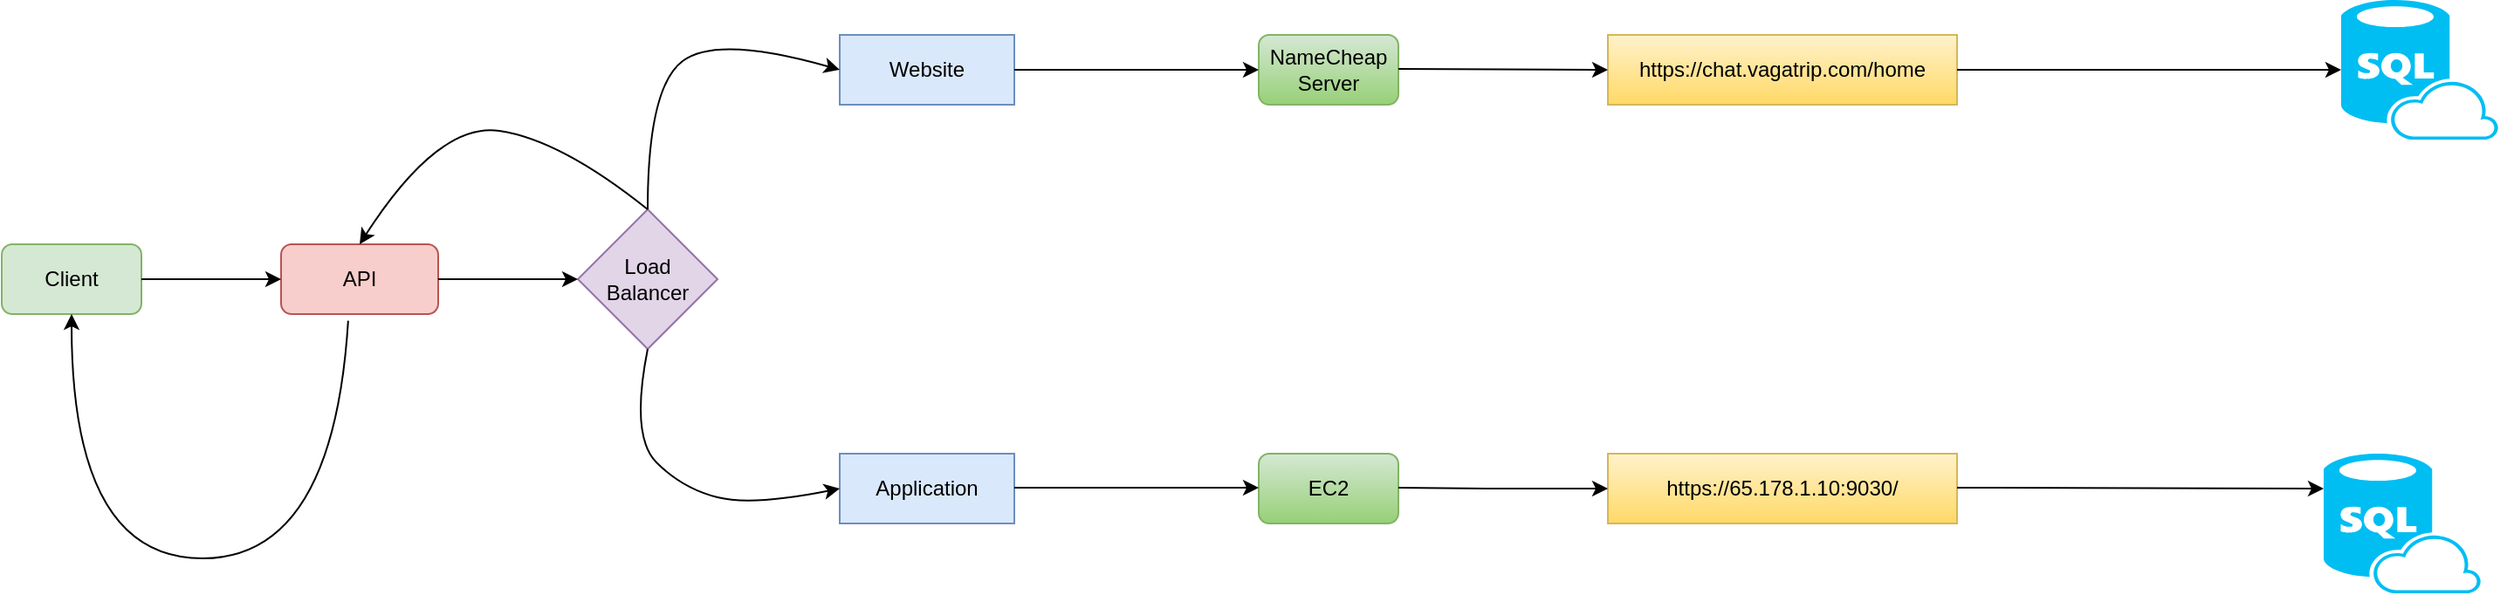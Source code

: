 <mxfile version="21.1.2" type="device">
  <diagram name="Page-1" id="uQ_UX7GouBzgdu0fgo3F">
    <mxGraphModel dx="1036" dy="606" grid="1" gridSize="10" guides="1" tooltips="1" connect="1" arrows="1" fold="1" page="1" pageScale="1" pageWidth="850" pageHeight="1100" math="0" shadow="0">
      <root>
        <mxCell id="0" />
        <mxCell id="1" parent="0" />
        <mxCell id="rxn0a0yRs-FgoUmNWM1f-1" value="Client" style="rounded=1;whiteSpace=wrap;html=1;fillColor=#d5e8d4;strokeColor=#82b366;" vertex="1" parent="1">
          <mxGeometry x="40" y="280" width="80" height="40" as="geometry" />
        </mxCell>
        <mxCell id="rxn0a0yRs-FgoUmNWM1f-2" value="API" style="rounded=1;whiteSpace=wrap;html=1;fillColor=#f8cecc;strokeColor=#b85450;" vertex="1" parent="1">
          <mxGeometry x="200" y="280" width="90" height="40" as="geometry" />
        </mxCell>
        <mxCell id="rxn0a0yRs-FgoUmNWM1f-4" value="Load&lt;br&gt;Balancer" style="rhombus;whiteSpace=wrap;html=1;fillColor=#e1d5e7;strokeColor=#9673a6;" vertex="1" parent="1">
          <mxGeometry x="370" y="260" width="80" height="80" as="geometry" />
        </mxCell>
        <mxCell id="rxn0a0yRs-FgoUmNWM1f-5" value="Website" style="rounded=0;whiteSpace=wrap;html=1;fillColor=#dae8fc;strokeColor=#6c8ebf;" vertex="1" parent="1">
          <mxGeometry x="520" y="160" width="100" height="40" as="geometry" />
        </mxCell>
        <mxCell id="rxn0a0yRs-FgoUmNWM1f-6" value="Application" style="rounded=0;whiteSpace=wrap;html=1;fillColor=#dae8fc;strokeColor=#6c8ebf;" vertex="1" parent="1">
          <mxGeometry x="520" y="400" width="100" height="40" as="geometry" />
        </mxCell>
        <mxCell id="rxn0a0yRs-FgoUmNWM1f-7" value="EC2" style="rounded=1;whiteSpace=wrap;html=1;fillColor=#d5e8d4;strokeColor=#82b366;gradientColor=#97d077;" vertex="1" parent="1">
          <mxGeometry x="760" y="400" width="80" height="40" as="geometry" />
        </mxCell>
        <mxCell id="rxn0a0yRs-FgoUmNWM1f-8" value="NameCheap&lt;br&gt;Server" style="rounded=1;whiteSpace=wrap;html=1;fillColor=#d5e8d4;strokeColor=#82b366;gradientColor=#97d077;" vertex="1" parent="1">
          <mxGeometry x="760" y="160" width="80" height="40" as="geometry" />
        </mxCell>
        <mxCell id="rxn0a0yRs-FgoUmNWM1f-9" value="https://chat.vagatrip.com/home" style="rounded=0;whiteSpace=wrap;html=1;fillColor=#fff2cc;gradientColor=#ffd966;strokeColor=#d6b656;" vertex="1" parent="1">
          <mxGeometry x="960" y="160" width="200" height="40" as="geometry" />
        </mxCell>
        <mxCell id="rxn0a0yRs-FgoUmNWM1f-10" value="https://65.178.1.10:9030/" style="rounded=0;whiteSpace=wrap;html=1;fillColor=#fff2cc;gradientColor=#ffd966;strokeColor=#d6b656;" vertex="1" parent="1">
          <mxGeometry x="960" y="400" width="200" height="40" as="geometry" />
        </mxCell>
        <mxCell id="rxn0a0yRs-FgoUmNWM1f-15" value="" style="verticalLabelPosition=bottom;html=1;verticalAlign=top;align=center;strokeColor=none;fillColor=#00BEF2;shape=mxgraph.azure.sql_database_sql_azure;" vertex="1" parent="1">
          <mxGeometry x="1370" y="400" width="90" height="80" as="geometry" />
        </mxCell>
        <mxCell id="rxn0a0yRs-FgoUmNWM1f-16" value="" style="verticalLabelPosition=bottom;html=1;verticalAlign=top;align=center;strokeColor=none;fillColor=#00BEF2;shape=mxgraph.azure.sql_database_sql_azure;" vertex="1" parent="1">
          <mxGeometry x="1380" y="140" width="90" height="80" as="geometry" />
        </mxCell>
        <mxCell id="rxn0a0yRs-FgoUmNWM1f-17" value="" style="endArrow=classic;html=1;rounded=0;exitX=1;exitY=0.5;exitDx=0;exitDy=0;" edge="1" parent="1" source="rxn0a0yRs-FgoUmNWM1f-1">
          <mxGeometry width="50" height="50" relative="1" as="geometry">
            <mxPoint x="480" y="330" as="sourcePoint" />
            <mxPoint x="200" y="300" as="targetPoint" />
          </mxGeometry>
        </mxCell>
        <mxCell id="rxn0a0yRs-FgoUmNWM1f-18" value="" style="endArrow=classic;html=1;rounded=0;exitX=1;exitY=0.5;exitDx=0;exitDy=0;" edge="1" parent="1" source="rxn0a0yRs-FgoUmNWM1f-2" target="rxn0a0yRs-FgoUmNWM1f-4">
          <mxGeometry width="50" height="50" relative="1" as="geometry">
            <mxPoint x="480" y="330" as="sourcePoint" />
            <mxPoint x="530" y="280" as="targetPoint" />
          </mxGeometry>
        </mxCell>
        <mxCell id="rxn0a0yRs-FgoUmNWM1f-19" value="" style="curved=1;endArrow=classic;html=1;rounded=0;exitX=0.427;exitY=1.095;exitDx=0;exitDy=0;exitPerimeter=0;entryX=0.5;entryY=1;entryDx=0;entryDy=0;" edge="1" parent="1" source="rxn0a0yRs-FgoUmNWM1f-2" target="rxn0a0yRs-FgoUmNWM1f-1">
          <mxGeometry width="50" height="50" relative="1" as="geometry">
            <mxPoint x="480" y="330" as="sourcePoint" />
            <mxPoint x="530" y="280" as="targetPoint" />
            <Array as="points">
              <mxPoint x="230" y="460" />
              <mxPoint x="80" y="460" />
            </Array>
          </mxGeometry>
        </mxCell>
        <mxCell id="rxn0a0yRs-FgoUmNWM1f-20" value="" style="curved=1;endArrow=classic;html=1;rounded=0;exitX=0.5;exitY=1;exitDx=0;exitDy=0;entryX=0;entryY=0.5;entryDx=0;entryDy=0;" edge="1" parent="1" source="rxn0a0yRs-FgoUmNWM1f-4" target="rxn0a0yRs-FgoUmNWM1f-6">
          <mxGeometry width="50" height="50" relative="1" as="geometry">
            <mxPoint x="480" y="330" as="sourcePoint" />
            <mxPoint x="530" y="280" as="targetPoint" />
            <Array as="points">
              <mxPoint x="400" y="390" />
              <mxPoint x="430" y="420" />
              <mxPoint x="470" y="430" />
            </Array>
          </mxGeometry>
        </mxCell>
        <mxCell id="rxn0a0yRs-FgoUmNWM1f-21" value="" style="curved=1;endArrow=classic;html=1;rounded=0;exitX=0.5;exitY=0;exitDx=0;exitDy=0;entryX=0;entryY=0.5;entryDx=0;entryDy=0;" edge="1" parent="1" source="rxn0a0yRs-FgoUmNWM1f-4" target="rxn0a0yRs-FgoUmNWM1f-5">
          <mxGeometry width="50" height="50" relative="1" as="geometry">
            <mxPoint x="480" y="330" as="sourcePoint" />
            <mxPoint x="530" y="280" as="targetPoint" />
            <Array as="points">
              <mxPoint x="410" y="190" />
              <mxPoint x="450" y="160" />
            </Array>
          </mxGeometry>
        </mxCell>
        <mxCell id="rxn0a0yRs-FgoUmNWM1f-22" value="" style="curved=1;endArrow=classic;html=1;rounded=0;exitX=0.5;exitY=0;exitDx=0;exitDy=0;entryX=0.5;entryY=0;entryDx=0;entryDy=0;" edge="1" parent="1" source="rxn0a0yRs-FgoUmNWM1f-4" target="rxn0a0yRs-FgoUmNWM1f-2">
          <mxGeometry width="50" height="50" relative="1" as="geometry">
            <mxPoint x="480" y="330" as="sourcePoint" />
            <mxPoint x="530" y="280" as="targetPoint" />
            <Array as="points">
              <mxPoint x="360" y="220" />
              <mxPoint x="290" y="210" />
            </Array>
          </mxGeometry>
        </mxCell>
        <mxCell id="rxn0a0yRs-FgoUmNWM1f-23" value="" style="endArrow=classic;html=1;rounded=0;entryX=0;entryY=0.5;entryDx=0;entryDy=0;exitX=1;exitY=0.5;exitDx=0;exitDy=0;" edge="1" parent="1" source="rxn0a0yRs-FgoUmNWM1f-5" target="rxn0a0yRs-FgoUmNWM1f-8">
          <mxGeometry width="50" height="50" relative="1" as="geometry">
            <mxPoint x="480" y="330" as="sourcePoint" />
            <mxPoint x="530" y="280" as="targetPoint" />
          </mxGeometry>
        </mxCell>
        <mxCell id="rxn0a0yRs-FgoUmNWM1f-24" value="" style="endArrow=classic;html=1;rounded=0;entryX=0;entryY=0.5;entryDx=0;entryDy=0;exitX=1;exitY=0.5;exitDx=0;exitDy=0;" edge="1" parent="1">
          <mxGeometry width="50" height="50" relative="1" as="geometry">
            <mxPoint x="620" y="419.5" as="sourcePoint" />
            <mxPoint x="760" y="419.5" as="targetPoint" />
          </mxGeometry>
        </mxCell>
        <mxCell id="rxn0a0yRs-FgoUmNWM1f-25" value="" style="endArrow=classic;html=1;rounded=0;exitX=1;exitY=0.5;exitDx=0;exitDy=0;" edge="1" parent="1">
          <mxGeometry width="50" height="50" relative="1" as="geometry">
            <mxPoint x="840" y="179.5" as="sourcePoint" />
            <mxPoint x="960" y="180" as="targetPoint" />
          </mxGeometry>
        </mxCell>
        <mxCell id="rxn0a0yRs-FgoUmNWM1f-27" value="" style="endArrow=classic;html=1;rounded=0;exitX=1;exitY=0.5;exitDx=0;exitDy=0;" edge="1" parent="1">
          <mxGeometry width="50" height="50" relative="1" as="geometry">
            <mxPoint x="840" y="419.5" as="sourcePoint" />
            <mxPoint x="960" y="420" as="targetPoint" />
            <Array as="points">
              <mxPoint x="890" y="420" />
            </Array>
          </mxGeometry>
        </mxCell>
        <mxCell id="rxn0a0yRs-FgoUmNWM1f-29" value="" style="endArrow=classic;html=1;rounded=0;exitX=1;exitY=0.5;exitDx=0;exitDy=0;" edge="1" parent="1" source="rxn0a0yRs-FgoUmNWM1f-9" target="rxn0a0yRs-FgoUmNWM1f-16">
          <mxGeometry width="50" height="50" relative="1" as="geometry">
            <mxPoint x="1200" y="330" as="sourcePoint" />
            <mxPoint x="1250" y="280" as="targetPoint" />
          </mxGeometry>
        </mxCell>
        <mxCell id="rxn0a0yRs-FgoUmNWM1f-30" value="" style="endArrow=classic;html=1;rounded=0;exitX=1;exitY=0.5;exitDx=0;exitDy=0;" edge="1" parent="1">
          <mxGeometry width="50" height="50" relative="1" as="geometry">
            <mxPoint x="1160" y="419.5" as="sourcePoint" />
            <mxPoint x="1370" y="420" as="targetPoint" />
          </mxGeometry>
        </mxCell>
      </root>
    </mxGraphModel>
  </diagram>
</mxfile>
